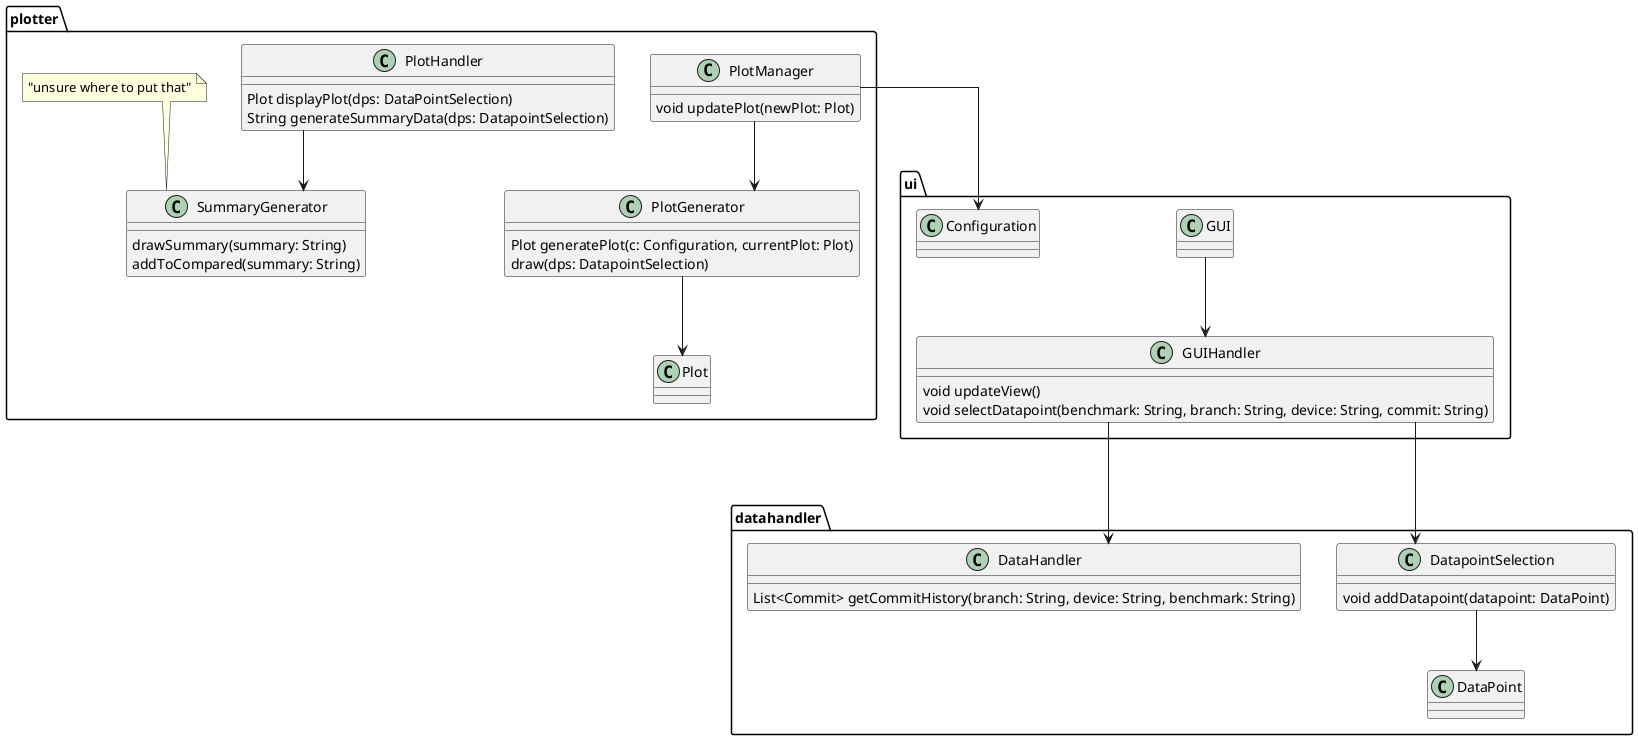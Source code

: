 @startuml frontend

skinparam linetype ortho

package ui {
    class GUI {
        
    }

    class GUIHandler {
        void updateView()
        void selectDatapoint(benchmark: String, branch: String, device: String, commit: String)
    }

    class Configuration {
        
    }

    GUI --> GUIHandler
}

package datahandler {
    class DataHandler {
        List<Commit> getCommitHistory(branch: String, device: String, benchmark: String)
    }

    class DatapointSelection {
        void addDatapoint(datapoint: DataPoint)
    }

    class DataPoint {

    }

    DatapointSelection --> DataPoint
    ' DatapointSelection --> RestHandler
}

package plotter {
    class PlotManager {
        void updatePlot(newPlot: Plot)
    }

    class Plot {
        
    }

    class PlotHandler {
        Plot displayPlot(dps: DataPointSelection)
        String generateSummaryData(dps: DatapointSelection)
    }

    class PlotGenerator {
        Plot generatePlot(c: Configuration, currentPlot: Plot)
        draw(dps: DatapointSelection)
    }

    class SummaryGenerator {
        drawSummary(summary: String)
        addToCompared(summary: String)
    }
    note top: "unsure where to put that"

    PlotManager --> PlotGenerator
    PlotGenerator --> Plot
    PlotHandler --> SummaryGenerator
}

GUIHandler ---> DataHandler
GUIHandler ---> DatapointSelection
PlotManager --> Configuration


@enduml
